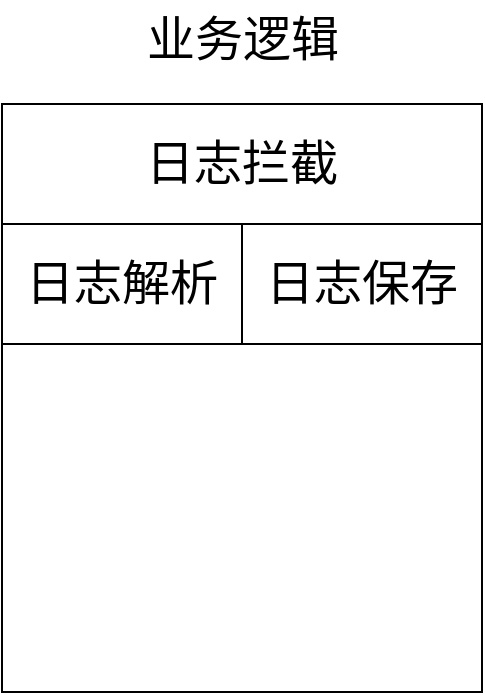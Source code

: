 <mxfile version="22.0.8" type="github">
  <diagram id="prtHgNgQTEPvFCAcTncT" name="Page-1">
    <mxGraphModel dx="1434" dy="750" grid="0" gridSize="10" guides="1" tooltips="1" connect="1" arrows="1" fold="1" page="1" pageScale="1" pageWidth="827" pageHeight="1169" math="0" shadow="0">
      <root>
        <mxCell id="0" />
        <mxCell id="1" parent="0" />
        <mxCell id="-jJhjU_FKEdSBkQWSmdF-1" value="&lt;font style=&quot;font-size: 24px;&quot;&gt;日志拦截&lt;/font&gt;" style="rounded=0;whiteSpace=wrap;html=1;" parent="1" vertex="1">
          <mxGeometry x="240" y="120" width="240" height="60" as="geometry" />
        </mxCell>
        <mxCell id="-jJhjU_FKEdSBkQWSmdF-2" value="&lt;font style=&quot;font-size: 24px;&quot;&gt;日志解析&lt;/font&gt;" style="rounded=0;whiteSpace=wrap;html=1;" parent="1" vertex="1">
          <mxGeometry x="240" y="180" width="120" height="60" as="geometry" />
        </mxCell>
        <mxCell id="-jJhjU_FKEdSBkQWSmdF-3" value="&lt;font style=&quot;font-size: 24px;&quot;&gt;业务逻辑&lt;/font&gt;" style="text;html=1;align=center;verticalAlign=middle;resizable=0;points=[];autosize=1;strokeColor=none;fillColor=none;" parent="1" vertex="1">
          <mxGeometry x="300" y="68" width="120" height="40" as="geometry" />
        </mxCell>
        <mxCell id="-jJhjU_FKEdSBkQWSmdF-4" value="&lt;font style=&quot;font-size: 24px;&quot;&gt;日志保存&lt;/font&gt;" style="rounded=0;whiteSpace=wrap;html=1;" parent="1" vertex="1">
          <mxGeometry x="360" y="180" width="120" height="60" as="geometry" />
        </mxCell>
        <mxCell id="-jJhjU_FKEdSBkQWSmdF-5" value="" style="rounded=0;whiteSpace=wrap;html=1;" parent="1" vertex="1">
          <mxGeometry x="240" y="240" width="240" height="174" as="geometry" />
        </mxCell>
      </root>
    </mxGraphModel>
  </diagram>
</mxfile>
